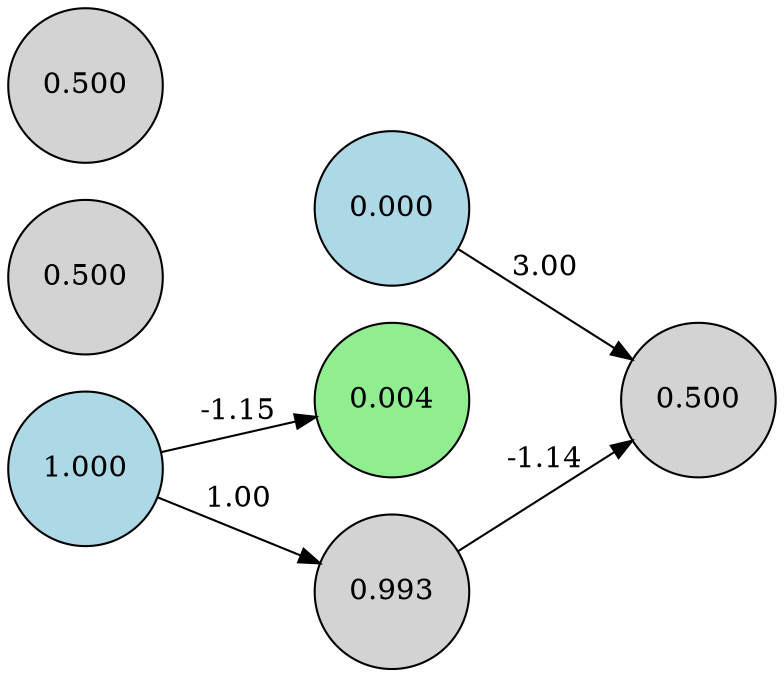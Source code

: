 digraph neat {
  rankdir=LR;
  node [shape=circle];
  node0 [label="0.000", style=filled, fillcolor=lightblue];
  node1 [label="1.000", style=filled, fillcolor=lightblue];
  node110 [label="0.004", style=filled, fillcolor=lightgreen];
  node156 [label="0.500", style=filled, fillcolor=lightgray];
  node184 [label="0.500", style=filled, fillcolor=lightgray];
  node251 [label="0.500", style=filled, fillcolor=lightgray];
  node270 [label="0.993", style=filled, fillcolor=lightgray];
  node1 -> node110 [label="-1.15"];
  node0 -> node251 [label="3.00"];
  node1 -> node270 [label="1.00"];
  node270 -> node251 [label="-1.14"];
}
